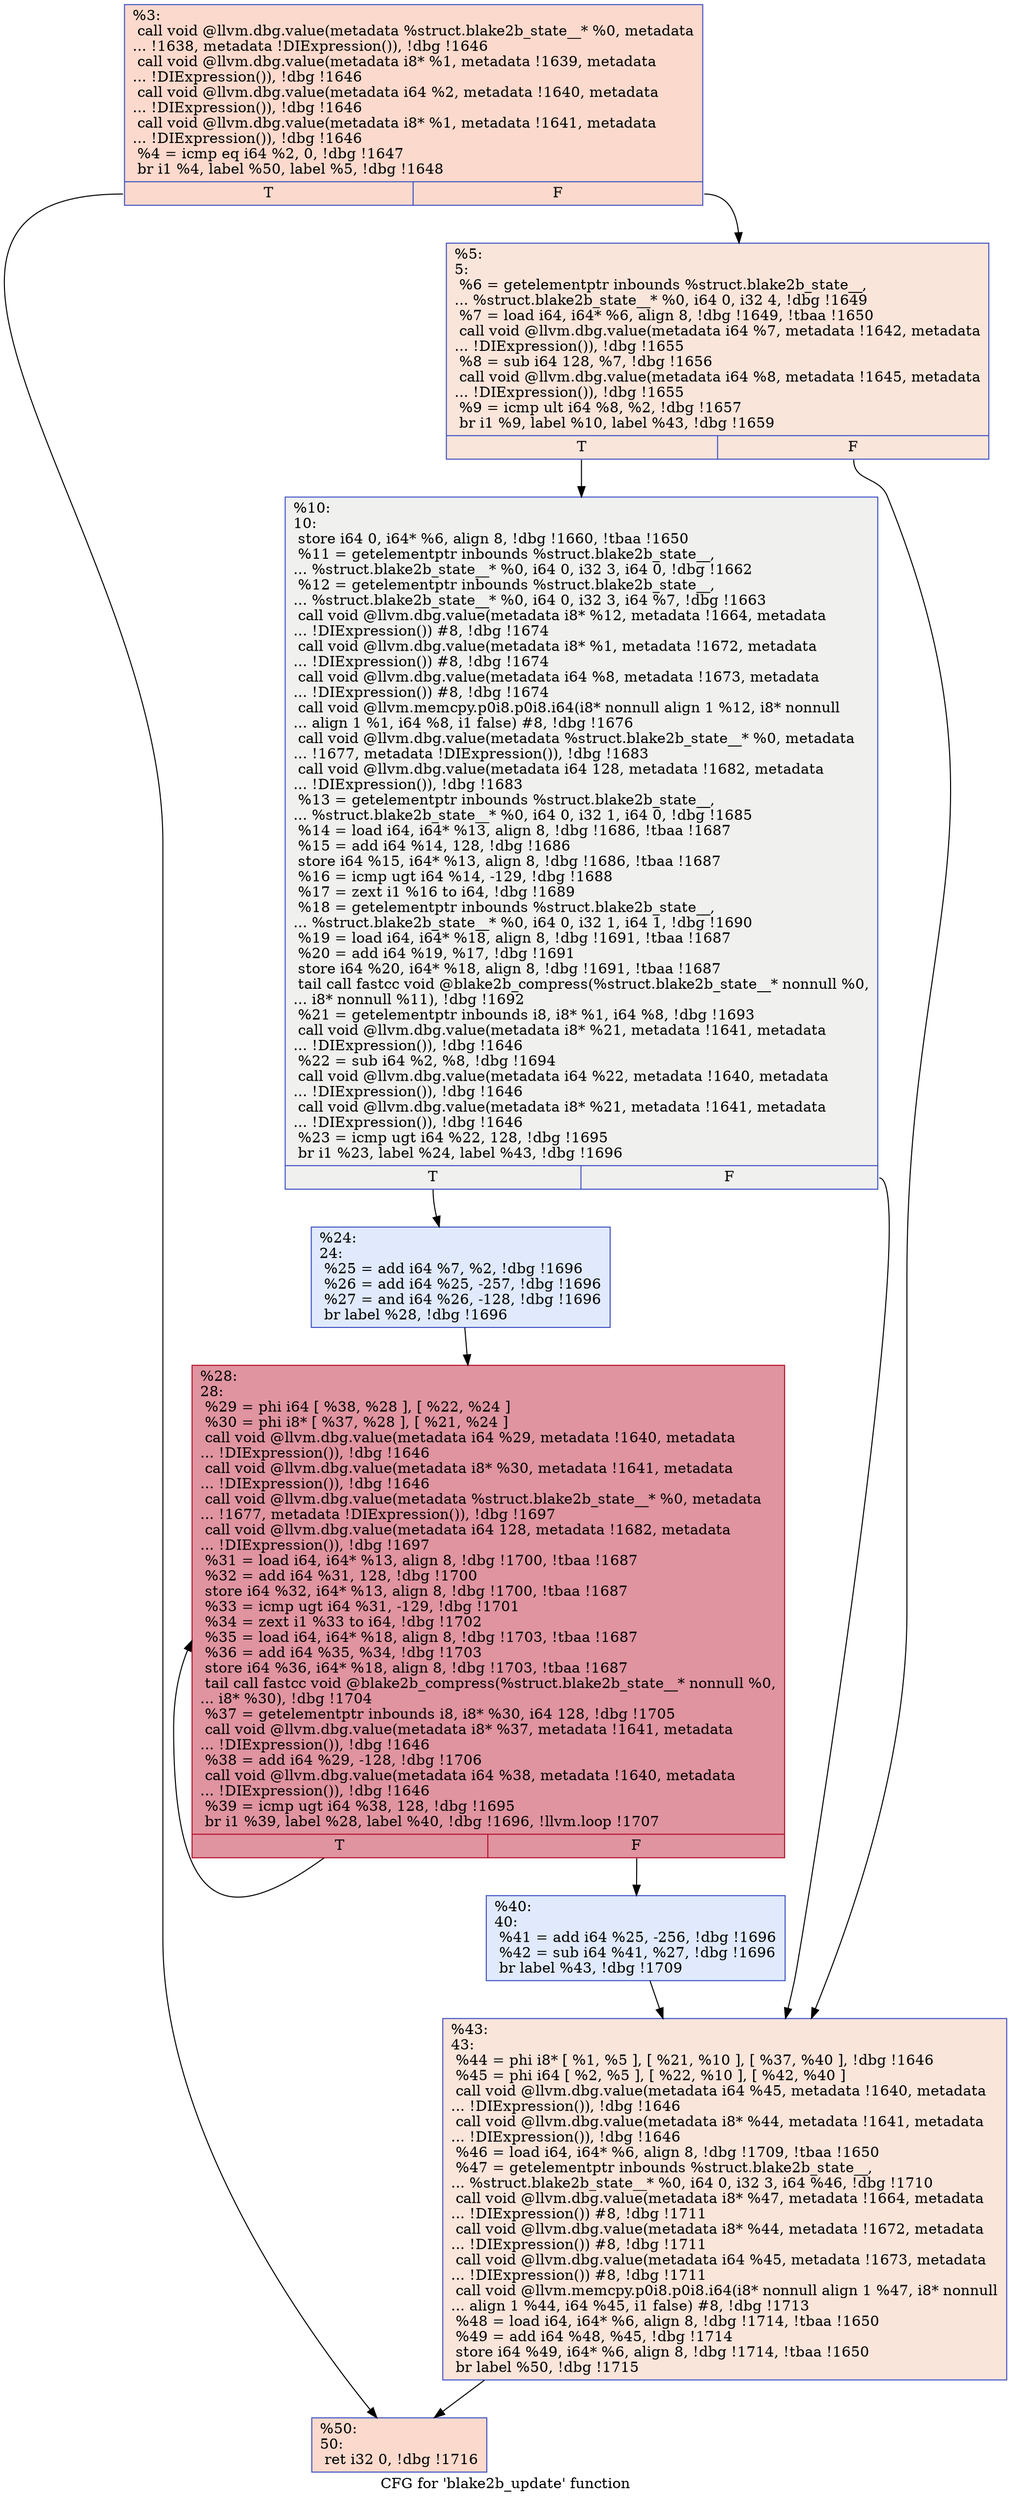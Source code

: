digraph "CFG for 'blake2b_update' function" {
	label="CFG for 'blake2b_update' function";

	Node0x1589510 [shape=record,color="#3d50c3ff", style=filled, fillcolor="#f7ac8e70",label="{%3:\l  call void @llvm.dbg.value(metadata %struct.blake2b_state__* %0, metadata\l... !1638, metadata !DIExpression()), !dbg !1646\l  call void @llvm.dbg.value(metadata i8* %1, metadata !1639, metadata\l... !DIExpression()), !dbg !1646\l  call void @llvm.dbg.value(metadata i64 %2, metadata !1640, metadata\l... !DIExpression()), !dbg !1646\l  call void @llvm.dbg.value(metadata i8* %1, metadata !1641, metadata\l... !DIExpression()), !dbg !1646\l  %4 = icmp eq i64 %2, 0, !dbg !1647\l  br i1 %4, label %50, label %5, !dbg !1648\l|{<s0>T|<s1>F}}"];
	Node0x1589510:s0 -> Node0x1589740;
	Node0x1589510:s1 -> Node0x1589560;
	Node0x1589560 [shape=record,color="#3d50c3ff", style=filled, fillcolor="#f4c5ad70",label="{%5:\l5:                                                \l  %6 = getelementptr inbounds %struct.blake2b_state__,\l... %struct.blake2b_state__* %0, i64 0, i32 4, !dbg !1649\l  %7 = load i64, i64* %6, align 8, !dbg !1649, !tbaa !1650\l  call void @llvm.dbg.value(metadata i64 %7, metadata !1642, metadata\l... !DIExpression()), !dbg !1655\l  %8 = sub i64 128, %7, !dbg !1656\l  call void @llvm.dbg.value(metadata i64 %8, metadata !1645, metadata\l... !DIExpression()), !dbg !1655\l  %9 = icmp ult i64 %8, %2, !dbg !1657\l  br i1 %9, label %10, label %43, !dbg !1659\l|{<s0>T|<s1>F}}"];
	Node0x1589560:s0 -> Node0x15895b0;
	Node0x1589560:s1 -> Node0x15896f0;
	Node0x15895b0 [shape=record,color="#3d50c3ff", style=filled, fillcolor="#dedcdb70",label="{%10:\l10:                                               \l  store i64 0, i64* %6, align 8, !dbg !1660, !tbaa !1650\l  %11 = getelementptr inbounds %struct.blake2b_state__,\l... %struct.blake2b_state__* %0, i64 0, i32 3, i64 0, !dbg !1662\l  %12 = getelementptr inbounds %struct.blake2b_state__,\l... %struct.blake2b_state__* %0, i64 0, i32 3, i64 %7, !dbg !1663\l  call void @llvm.dbg.value(metadata i8* %12, metadata !1664, metadata\l... !DIExpression()) #8, !dbg !1674\l  call void @llvm.dbg.value(metadata i8* %1, metadata !1672, metadata\l... !DIExpression()) #8, !dbg !1674\l  call void @llvm.dbg.value(metadata i64 %8, metadata !1673, metadata\l... !DIExpression()) #8, !dbg !1674\l  call void @llvm.memcpy.p0i8.p0i8.i64(i8* nonnull align 1 %12, i8* nonnull\l... align 1 %1, i64 %8, i1 false) #8, !dbg !1676\l  call void @llvm.dbg.value(metadata %struct.blake2b_state__* %0, metadata\l... !1677, metadata !DIExpression()), !dbg !1683\l  call void @llvm.dbg.value(metadata i64 128, metadata !1682, metadata\l... !DIExpression()), !dbg !1683\l  %13 = getelementptr inbounds %struct.blake2b_state__,\l... %struct.blake2b_state__* %0, i64 0, i32 1, i64 0, !dbg !1685\l  %14 = load i64, i64* %13, align 8, !dbg !1686, !tbaa !1687\l  %15 = add i64 %14, 128, !dbg !1686\l  store i64 %15, i64* %13, align 8, !dbg !1686, !tbaa !1687\l  %16 = icmp ugt i64 %14, -129, !dbg !1688\l  %17 = zext i1 %16 to i64, !dbg !1689\l  %18 = getelementptr inbounds %struct.blake2b_state__,\l... %struct.blake2b_state__* %0, i64 0, i32 1, i64 1, !dbg !1690\l  %19 = load i64, i64* %18, align 8, !dbg !1691, !tbaa !1687\l  %20 = add i64 %19, %17, !dbg !1691\l  store i64 %20, i64* %18, align 8, !dbg !1691, !tbaa !1687\l  tail call fastcc void @blake2b_compress(%struct.blake2b_state__* nonnull %0,\l... i8* nonnull %11), !dbg !1692\l  %21 = getelementptr inbounds i8, i8* %1, i64 %8, !dbg !1693\l  call void @llvm.dbg.value(metadata i8* %21, metadata !1641, metadata\l... !DIExpression()), !dbg !1646\l  %22 = sub i64 %2, %8, !dbg !1694\l  call void @llvm.dbg.value(metadata i64 %22, metadata !1640, metadata\l... !DIExpression()), !dbg !1646\l  call void @llvm.dbg.value(metadata i8* %21, metadata !1641, metadata\l... !DIExpression()), !dbg !1646\l  %23 = icmp ugt i64 %22, 128, !dbg !1695\l  br i1 %23, label %24, label %43, !dbg !1696\l|{<s0>T|<s1>F}}"];
	Node0x15895b0:s0 -> Node0x1589600;
	Node0x15895b0:s1 -> Node0x15896f0;
	Node0x1589600 [shape=record,color="#3d50c3ff", style=filled, fillcolor="#b9d0f970",label="{%24:\l24:                                               \l  %25 = add i64 %7, %2, !dbg !1696\l  %26 = add i64 %25, -257, !dbg !1696\l  %27 = and i64 %26, -128, !dbg !1696\l  br label %28, !dbg !1696\l}"];
	Node0x1589600 -> Node0x1589650;
	Node0x1589650 [shape=record,color="#b70d28ff", style=filled, fillcolor="#b70d2870",label="{%28:\l28:                                               \l  %29 = phi i64 [ %38, %28 ], [ %22, %24 ]\l  %30 = phi i8* [ %37, %28 ], [ %21, %24 ]\l  call void @llvm.dbg.value(metadata i64 %29, metadata !1640, metadata\l... !DIExpression()), !dbg !1646\l  call void @llvm.dbg.value(metadata i8* %30, metadata !1641, metadata\l... !DIExpression()), !dbg !1646\l  call void @llvm.dbg.value(metadata %struct.blake2b_state__* %0, metadata\l... !1677, metadata !DIExpression()), !dbg !1697\l  call void @llvm.dbg.value(metadata i64 128, metadata !1682, metadata\l... !DIExpression()), !dbg !1697\l  %31 = load i64, i64* %13, align 8, !dbg !1700, !tbaa !1687\l  %32 = add i64 %31, 128, !dbg !1700\l  store i64 %32, i64* %13, align 8, !dbg !1700, !tbaa !1687\l  %33 = icmp ugt i64 %31, -129, !dbg !1701\l  %34 = zext i1 %33 to i64, !dbg !1702\l  %35 = load i64, i64* %18, align 8, !dbg !1703, !tbaa !1687\l  %36 = add i64 %35, %34, !dbg !1703\l  store i64 %36, i64* %18, align 8, !dbg !1703, !tbaa !1687\l  tail call fastcc void @blake2b_compress(%struct.blake2b_state__* nonnull %0,\l... i8* %30), !dbg !1704\l  %37 = getelementptr inbounds i8, i8* %30, i64 128, !dbg !1705\l  call void @llvm.dbg.value(metadata i8* %37, metadata !1641, metadata\l... !DIExpression()), !dbg !1646\l  %38 = add i64 %29, -128, !dbg !1706\l  call void @llvm.dbg.value(metadata i64 %38, metadata !1640, metadata\l... !DIExpression()), !dbg !1646\l  %39 = icmp ugt i64 %38, 128, !dbg !1695\l  br i1 %39, label %28, label %40, !dbg !1696, !llvm.loop !1707\l|{<s0>T|<s1>F}}"];
	Node0x1589650:s0 -> Node0x1589650;
	Node0x1589650:s1 -> Node0x15896a0;
	Node0x15896a0 [shape=record,color="#3d50c3ff", style=filled, fillcolor="#b9d0f970",label="{%40:\l40:                                               \l  %41 = add i64 %25, -256, !dbg !1696\l  %42 = sub i64 %41, %27, !dbg !1696\l  br label %43, !dbg !1709\l}"];
	Node0x15896a0 -> Node0x15896f0;
	Node0x15896f0 [shape=record,color="#3d50c3ff", style=filled, fillcolor="#f4c5ad70",label="{%43:\l43:                                               \l  %44 = phi i8* [ %1, %5 ], [ %21, %10 ], [ %37, %40 ], !dbg !1646\l  %45 = phi i64 [ %2, %5 ], [ %22, %10 ], [ %42, %40 ]\l  call void @llvm.dbg.value(metadata i64 %45, metadata !1640, metadata\l... !DIExpression()), !dbg !1646\l  call void @llvm.dbg.value(metadata i8* %44, metadata !1641, metadata\l... !DIExpression()), !dbg !1646\l  %46 = load i64, i64* %6, align 8, !dbg !1709, !tbaa !1650\l  %47 = getelementptr inbounds %struct.blake2b_state__,\l... %struct.blake2b_state__* %0, i64 0, i32 3, i64 %46, !dbg !1710\l  call void @llvm.dbg.value(metadata i8* %47, metadata !1664, metadata\l... !DIExpression()) #8, !dbg !1711\l  call void @llvm.dbg.value(metadata i8* %44, metadata !1672, metadata\l... !DIExpression()) #8, !dbg !1711\l  call void @llvm.dbg.value(metadata i64 %45, metadata !1673, metadata\l... !DIExpression()) #8, !dbg !1711\l  call void @llvm.memcpy.p0i8.p0i8.i64(i8* nonnull align 1 %47, i8* nonnull\l... align 1 %44, i64 %45, i1 false) #8, !dbg !1713\l  %48 = load i64, i64* %6, align 8, !dbg !1714, !tbaa !1650\l  %49 = add i64 %48, %45, !dbg !1714\l  store i64 %49, i64* %6, align 8, !dbg !1714, !tbaa !1650\l  br label %50, !dbg !1715\l}"];
	Node0x15896f0 -> Node0x1589740;
	Node0x1589740 [shape=record,color="#3d50c3ff", style=filled, fillcolor="#f7ac8e70",label="{%50:\l50:                                               \l  ret i32 0, !dbg !1716\l}"];
}
